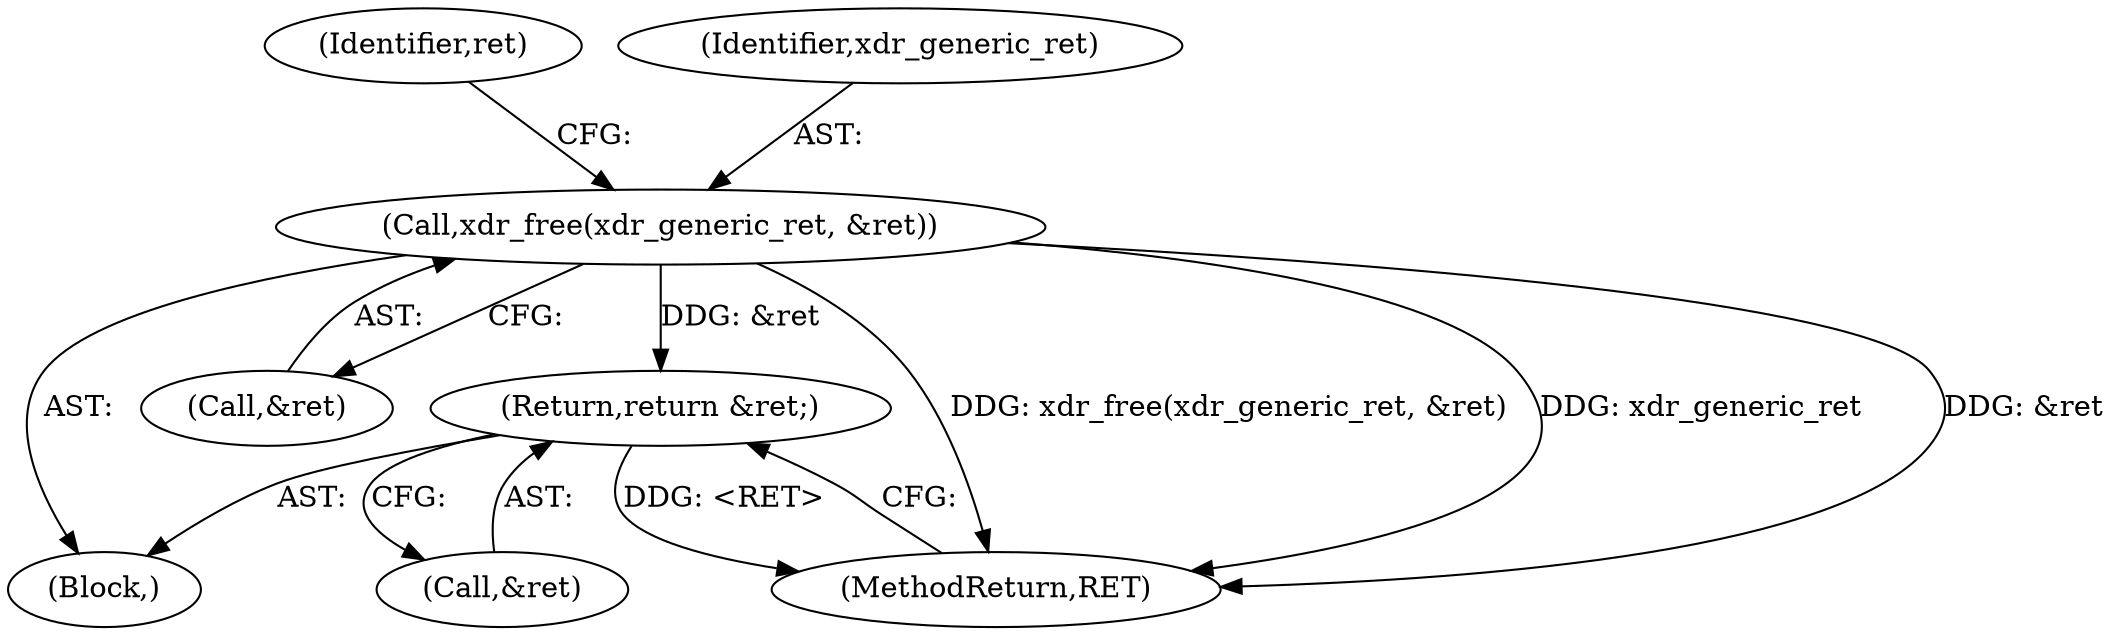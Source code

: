 digraph "0_krb5_83ed75feba32e46f736fcce0d96a0445f29b96c2_17@API" {
"1000121" [label="(Call,xdr_free(xdr_generic_ret, &ret))"];
"1000294" [label="(Return,return &ret;)"];
"1000128" [label="(Identifier,ret)"];
"1000295" [label="(Call,&ret)"];
"1000123" [label="(Call,&ret)"];
"1000122" [label="(Identifier,xdr_generic_ret)"];
"1000294" [label="(Return,return &ret;)"];
"1000297" [label="(MethodReturn,RET)"];
"1000121" [label="(Call,xdr_free(xdr_generic_ret, &ret))"];
"1000103" [label="(Block,)"];
"1000121" -> "1000103"  [label="AST: "];
"1000121" -> "1000123"  [label="CFG: "];
"1000122" -> "1000121"  [label="AST: "];
"1000123" -> "1000121"  [label="AST: "];
"1000128" -> "1000121"  [label="CFG: "];
"1000121" -> "1000297"  [label="DDG: &ret"];
"1000121" -> "1000297"  [label="DDG: xdr_free(xdr_generic_ret, &ret)"];
"1000121" -> "1000297"  [label="DDG: xdr_generic_ret"];
"1000121" -> "1000294"  [label="DDG: &ret"];
"1000294" -> "1000103"  [label="AST: "];
"1000294" -> "1000295"  [label="CFG: "];
"1000295" -> "1000294"  [label="AST: "];
"1000297" -> "1000294"  [label="CFG: "];
"1000294" -> "1000297"  [label="DDG: <RET>"];
}
